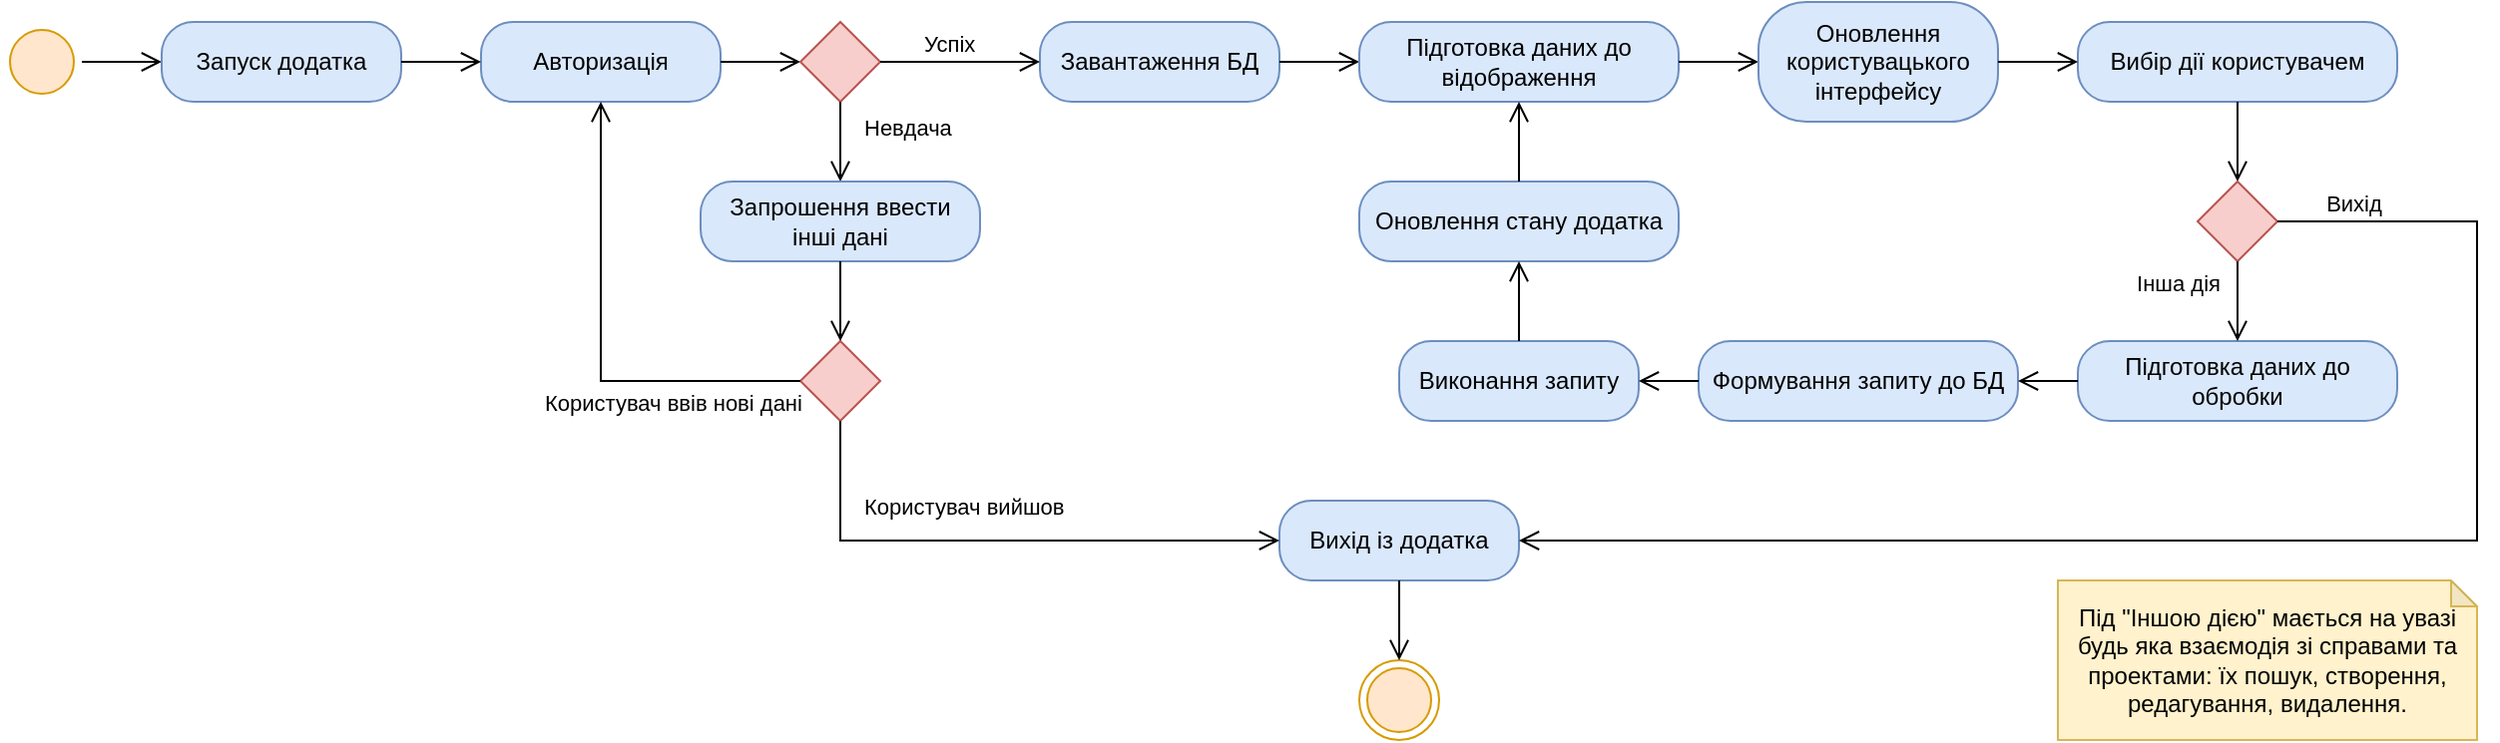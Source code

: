 <mxfile version="19.0.3" type="device"><diagram id="RS2l48q-nbAI-4W2mvSe" name="Page-1"><mxGraphModel dx="1182" dy="848" grid="1" gridSize="10" guides="1" tooltips="1" connect="1" arrows="1" fold="1" page="1" pageScale="1" pageWidth="1320" pageHeight="430" math="0" shadow="0"><root><mxCell id="0"/><mxCell id="1" parent="0"/><mxCell id="czR7oEBRaNJJN89tGoYu-2" value="" style="edgeStyle=orthogonalEdgeStyle;html=1;verticalAlign=bottom;endArrow=open;endSize=8;strokeColor=none;rounded=0;" parent="1" edge="1"><mxGeometry relative="1" as="geometry"><mxPoint x="335" y="150" as="targetPoint"/><mxPoint x="340" y="80" as="sourcePoint"/></mxGeometry></mxCell><mxCell id="czR7oEBRaNJJN89tGoYu-3" value="Авторизація" style="rounded=1;whiteSpace=wrap;html=1;arcSize=40;fillColor=#dae8fc;strokeColor=#6c8ebf;" parent="1" vertex="1"><mxGeometry x="280" y="40" width="120" height="40" as="geometry"/></mxCell><mxCell id="czR7oEBRaNJJN89tGoYu-4" value="" style="edgeStyle=orthogonalEdgeStyle;html=1;verticalAlign=bottom;endArrow=open;endSize=8;rounded=0;" parent="1" source="czR7oEBRaNJJN89tGoYu-3" target="czR7oEBRaNJJN89tGoYu-54" edge="1"><mxGeometry relative="1" as="geometry"><mxPoint x="400" y="60" as="targetPoint"/></mxGeometry></mxCell><mxCell id="czR7oEBRaNJJN89tGoYu-6" value="" style="ellipse;html=1;shape=startState;fillColor=#ffe6cc;strokeColor=#d79b00;" parent="1" vertex="1"><mxGeometry x="40" y="40" width="40" height="40" as="geometry"/></mxCell><mxCell id="czR7oEBRaNJJN89tGoYu-7" value="" style="edgeStyle=orthogonalEdgeStyle;html=1;verticalAlign=bottom;endArrow=open;endSize=8;rounded=0;" parent="1" source="czR7oEBRaNJJN89tGoYu-6" target="czR7oEBRaNJJN89tGoYu-49" edge="1"><mxGeometry relative="1" as="geometry"><mxPoint x="80" y="60" as="targetPoint"/></mxGeometry></mxCell><mxCell id="czR7oEBRaNJJN89tGoYu-13" value="Завантаження БД" style="rounded=1;whiteSpace=wrap;html=1;arcSize=40;fillColor=#dae8fc;strokeColor=#6c8ebf;" parent="1" vertex="1"><mxGeometry x="560" y="40" width="120" height="40" as="geometry"/></mxCell><mxCell id="czR7oEBRaNJJN89tGoYu-14" value="" style="edgeStyle=orthogonalEdgeStyle;html=1;verticalAlign=bottom;endArrow=open;endSize=8;rounded=0;" parent="1" source="czR7oEBRaNJJN89tGoYu-13" edge="1"><mxGeometry relative="1" as="geometry"><mxPoint x="720" y="60" as="targetPoint"/></mxGeometry></mxCell><mxCell id="czR7oEBRaNJJN89tGoYu-15" value="Підготовка даних до відображення" style="rounded=1;whiteSpace=wrap;html=1;arcSize=40;fillColor=#dae8fc;strokeColor=#6c8ebf;" parent="1" vertex="1"><mxGeometry x="720" y="40" width="160" height="40" as="geometry"/></mxCell><mxCell id="czR7oEBRaNJJN89tGoYu-16" value="" style="edgeStyle=orthogonalEdgeStyle;html=1;verticalAlign=bottom;endArrow=open;endSize=8;rounded=0;" parent="1" source="czR7oEBRaNJJN89tGoYu-15" target="czR7oEBRaNJJN89tGoYu-31" edge="1"><mxGeometry relative="1" as="geometry"><mxPoint x="960" y="60" as="targetPoint"/></mxGeometry></mxCell><mxCell id="czR7oEBRaNJJN89tGoYu-28" value="Вихід із додатка" style="rounded=1;whiteSpace=wrap;html=1;arcSize=40;fillColor=#dae8fc;strokeColor=#6c8ebf;" parent="1" vertex="1"><mxGeometry x="680" y="280" width="120" height="40" as="geometry"/></mxCell><mxCell id="czR7oEBRaNJJN89tGoYu-29" value="" style="ellipse;html=1;shape=endState;fillColor=#ffe6cc;strokeColor=#d79b00;" parent="1" vertex="1"><mxGeometry x="720" y="360" width="40" height="40" as="geometry"/></mxCell><mxCell id="czR7oEBRaNJJN89tGoYu-30" value="" style="edgeStyle=orthogonalEdgeStyle;html=1;verticalAlign=bottom;endArrow=open;endSize=8;rounded=0;" parent="1" source="czR7oEBRaNJJN89tGoYu-28" target="czR7oEBRaNJJN89tGoYu-29" edge="1"><mxGeometry relative="1" as="geometry"><mxPoint x="750" y="210" as="targetPoint"/><mxPoint x="750" y="170" as="sourcePoint"/></mxGeometry></mxCell><mxCell id="czR7oEBRaNJJN89tGoYu-31" value="Оновлення користувацького інтерфейсу" style="rounded=1;whiteSpace=wrap;html=1;arcSize=40;fillColor=#dae8fc;strokeColor=#6c8ebf;" parent="1" vertex="1"><mxGeometry x="920" y="30" width="120" height="60" as="geometry"/></mxCell><mxCell id="czR7oEBRaNJJN89tGoYu-32" value="Вибір дії користувачем" style="rounded=1;whiteSpace=wrap;html=1;arcSize=40;fillColor=#dae8fc;strokeColor=#6c8ebf;" parent="1" vertex="1"><mxGeometry x="1080" y="40" width="160" height="40" as="geometry"/></mxCell><mxCell id="czR7oEBRaNJJN89tGoYu-33" value="" style="edgeStyle=orthogonalEdgeStyle;html=1;verticalAlign=bottom;endArrow=open;endSize=8;rounded=0;" parent="1" source="czR7oEBRaNJJN89tGoYu-31" target="czR7oEBRaNJJN89tGoYu-32" edge="1"><mxGeometry relative="1" as="geometry"><mxPoint x="930" y="70" as="targetPoint"/><mxPoint x="890" y="70" as="sourcePoint"/></mxGeometry></mxCell><mxCell id="czR7oEBRaNJJN89tGoYu-34" value="Підготовка даних до обробки" style="rounded=1;whiteSpace=wrap;html=1;arcSize=40;fillColor=#dae8fc;strokeColor=#6c8ebf;" parent="1" vertex="1"><mxGeometry x="1080" y="200" width="160" height="40" as="geometry"/></mxCell><mxCell id="czR7oEBRaNJJN89tGoYu-35" value="" style="edgeStyle=orthogonalEdgeStyle;html=1;verticalAlign=bottom;endArrow=open;endSize=8;rounded=0;" parent="1" source="czR7oEBRaNJJN89tGoYu-32" target="czR7oEBRaNJJN89tGoYu-43" edge="1"><mxGeometry relative="1" as="geometry"><mxPoint x="1160" y="120" as="targetPoint"/><mxPoint x="1050" y="70" as="sourcePoint"/></mxGeometry></mxCell><mxCell id="czR7oEBRaNJJN89tGoYu-36" value="Формування запиту до БД" style="rounded=1;whiteSpace=wrap;html=1;arcSize=40;fillColor=#dae8fc;strokeColor=#6c8ebf;" parent="1" vertex="1"><mxGeometry x="890" y="200" width="160" height="40" as="geometry"/></mxCell><mxCell id="czR7oEBRaNJJN89tGoYu-37" value="" style="edgeStyle=orthogonalEdgeStyle;html=1;verticalAlign=bottom;endArrow=open;endSize=8;rounded=0;" parent="1" source="czR7oEBRaNJJN89tGoYu-34" target="czR7oEBRaNJJN89tGoYu-36" edge="1"><mxGeometry relative="1" as="geometry"><mxPoint x="1170" y="210" as="targetPoint"/><mxPoint x="1170" y="170" as="sourcePoint"/></mxGeometry></mxCell><mxCell id="czR7oEBRaNJJN89tGoYu-38" value="Виконання запиту" style="rounded=1;whiteSpace=wrap;html=1;arcSize=40;fillColor=#dae8fc;strokeColor=#6c8ebf;" parent="1" vertex="1"><mxGeometry x="740" y="200" width="120" height="40" as="geometry"/></mxCell><mxCell id="czR7oEBRaNJJN89tGoYu-39" value="" style="edgeStyle=orthogonalEdgeStyle;html=1;verticalAlign=bottom;endArrow=open;endSize=8;rounded=0;" parent="1" source="czR7oEBRaNJJN89tGoYu-36" target="czR7oEBRaNJJN89tGoYu-38" edge="1"><mxGeometry relative="1" as="geometry"><mxPoint x="1170" y="290" as="targetPoint"/><mxPoint x="1170" y="250" as="sourcePoint"/></mxGeometry></mxCell><mxCell id="czR7oEBRaNJJN89tGoYu-40" value="Оновлення стану додатка" style="rounded=1;whiteSpace=wrap;html=1;arcSize=40;fillColor=#dae8fc;strokeColor=#6c8ebf;" parent="1" vertex="1"><mxGeometry x="720" y="120" width="160" height="40" as="geometry"/></mxCell><mxCell id="czR7oEBRaNJJN89tGoYu-41" value="" style="edgeStyle=orthogonalEdgeStyle;html=1;verticalAlign=bottom;endArrow=open;endSize=8;rounded=0;" parent="1" source="czR7oEBRaNJJN89tGoYu-38" target="czR7oEBRaNJJN89tGoYu-40" edge="1"><mxGeometry relative="1" as="geometry"><mxPoint x="1050" y="310" as="targetPoint"/><mxPoint x="1090" y="310" as="sourcePoint"/></mxGeometry></mxCell><mxCell id="czR7oEBRaNJJN89tGoYu-42" value="" style="edgeStyle=orthogonalEdgeStyle;html=1;verticalAlign=bottom;endArrow=open;endSize=8;rounded=0;" parent="1" source="czR7oEBRaNJJN89tGoYu-40" target="czR7oEBRaNJJN89tGoYu-15" edge="1"><mxGeometry relative="1" as="geometry"><mxPoint x="890" y="230" as="targetPoint"/><mxPoint x="930" y="230" as="sourcePoint"/></mxGeometry></mxCell><mxCell id="czR7oEBRaNJJN89tGoYu-43" value="" style="rhombus;whiteSpace=wrap;html=1;fillColor=#f8cecc;strokeColor=#b85450;" parent="1" vertex="1"><mxGeometry x="1140" y="120" width="40" height="40" as="geometry"/></mxCell><mxCell id="czR7oEBRaNJJN89tGoYu-45" value="Інша дія" style="edgeStyle=orthogonalEdgeStyle;html=1;verticalAlign=bottom;endArrow=open;endSize=8;rounded=0;" parent="1" source="czR7oEBRaNJJN89tGoYu-43" target="czR7oEBRaNJJN89tGoYu-34" edge="1"><mxGeometry y="-30" relative="1" as="geometry"><mxPoint x="1170" y="130" as="targetPoint"/><mxPoint x="1170" y="90" as="sourcePoint"/><mxPoint as="offset"/></mxGeometry></mxCell><mxCell id="czR7oEBRaNJJN89tGoYu-48" value="Вихід" style="edgeStyle=orthogonalEdgeStyle;html=1;verticalAlign=bottom;endArrow=open;endSize=8;rounded=0;" parent="1" source="czR7oEBRaNJJN89tGoYu-43" target="czR7oEBRaNJJN89tGoYu-28" edge="1"><mxGeometry x="-0.898" relative="1" as="geometry"><mxPoint x="1330" y="210" as="targetPoint"/><mxPoint x="1330" y="170" as="sourcePoint"/><Array as="points"><mxPoint x="1280" y="140"/><mxPoint x="1280" y="300"/></Array><mxPoint as="offset"/></mxGeometry></mxCell><mxCell id="czR7oEBRaNJJN89tGoYu-49" value="Запуск додатка" style="rounded=1;whiteSpace=wrap;html=1;arcSize=40;fillColor=#dae8fc;strokeColor=#6c8ebf;" parent="1" vertex="1"><mxGeometry x="120" y="40" width="120" height="40" as="geometry"/></mxCell><mxCell id="czR7oEBRaNJJN89tGoYu-53" value="" style="edgeStyle=orthogonalEdgeStyle;html=1;verticalAlign=bottom;endArrow=open;endSize=8;rounded=0;" parent="1" source="czR7oEBRaNJJN89tGoYu-49" target="czR7oEBRaNJJN89tGoYu-3" edge="1"><mxGeometry relative="1" as="geometry"><mxPoint x="90" y="70" as="targetPoint"/><mxPoint x="50" y="70" as="sourcePoint"/></mxGeometry></mxCell><mxCell id="czR7oEBRaNJJN89tGoYu-54" value="" style="rhombus;whiteSpace=wrap;html=1;fillColor=#f8cecc;strokeColor=#b85450;" parent="1" vertex="1"><mxGeometry x="440" y="40" width="40" height="40" as="geometry"/></mxCell><mxCell id="czR7oEBRaNJJN89tGoYu-55" value="Успіх" style="edgeStyle=orthogonalEdgeStyle;html=1;align=left;verticalAlign=bottom;endArrow=open;endSize=8;rounded=0;" parent="1" source="czR7oEBRaNJJN89tGoYu-54" target="czR7oEBRaNJJN89tGoYu-13" edge="1"><mxGeometry x="-0.5" relative="1" as="geometry"><mxPoint x="890" y="70" as="targetPoint"/><mxPoint x="770" y="70" as="sourcePoint"/><mxPoint as="offset"/></mxGeometry></mxCell><mxCell id="czR7oEBRaNJJN89tGoYu-58" value="Невдача" style="edgeStyle=orthogonalEdgeStyle;html=1;align=left;verticalAlign=top;endArrow=open;endSize=8;rounded=0;" parent="1" source="czR7oEBRaNJJN89tGoYu-54" target="czR7oEBRaNJJN89tGoYu-60" edge="1"><mxGeometry x="-1" y="10" relative="1" as="geometry"><mxPoint x="460" y="120" as="targetPoint"/><mxPoint x="750" y="90" as="sourcePoint"/><mxPoint as="offset"/></mxGeometry></mxCell><mxCell id="czR7oEBRaNJJN89tGoYu-60" value="Запрошення ввести&lt;br&gt;інші дані" style="rounded=1;whiteSpace=wrap;html=1;arcSize=40;fillColor=#dae8fc;strokeColor=#6c8ebf;" parent="1" vertex="1"><mxGeometry x="390" y="120" width="140" height="40" as="geometry"/></mxCell><mxCell id="czR7oEBRaNJJN89tGoYu-62" value="" style="rhombus;whiteSpace=wrap;html=1;fillColor=#f8cecc;strokeColor=#b85450;" parent="1" vertex="1"><mxGeometry x="440" y="200" width="40" height="40" as="geometry"/></mxCell><mxCell id="czR7oEBRaNJJN89tGoYu-63" value="" style="edgeStyle=orthogonalEdgeStyle;html=1;verticalAlign=bottom;endArrow=open;endSize=8;rounded=0;" parent="1" source="czR7oEBRaNJJN89tGoYu-60" target="czR7oEBRaNJJN89tGoYu-62" edge="1"><mxGeometry relative="1" as="geometry"><mxPoint x="750" y="290" as="targetPoint"/><mxPoint x="750" y="250" as="sourcePoint"/></mxGeometry></mxCell><mxCell id="czR7oEBRaNJJN89tGoYu-64" value="Користувач вийшов" style="edgeStyle=orthogonalEdgeStyle;html=1;align=left;verticalAlign=top;endArrow=open;endSize=8;rounded=0;" parent="1" source="czR7oEBRaNJJN89tGoYu-62" target="czR7oEBRaNJJN89tGoYu-28" edge="1"><mxGeometry x="-0.785" y="10" relative="1" as="geometry"><mxPoint x="750" y="370" as="targetPoint"/><mxPoint x="750" y="330" as="sourcePoint"/><Array as="points"><mxPoint x="600" y="300"/><mxPoint x="600" y="300"/></Array><mxPoint as="offset"/></mxGeometry></mxCell><mxCell id="czR7oEBRaNJJN89tGoYu-65" value="Користувач ввів нові дані" style="edgeStyle=orthogonalEdgeStyle;html=1;align=left;verticalAlign=bottom;endArrow=open;endSize=8;rounded=0;" parent="1" source="czR7oEBRaNJJN89tGoYu-62" target="czR7oEBRaNJJN89tGoYu-3" edge="1"><mxGeometry x="-0.167" y="36" relative="1" as="geometry"><mxPoint x="630" y="90" as="targetPoint"/><mxPoint x="730" y="310" as="sourcePoint"/><mxPoint x="6" y="20" as="offset"/></mxGeometry></mxCell><mxCell id="czR7oEBRaNJJN89tGoYu-66" value="Під &quot;Іншою дією&quot; мається на увазі будь яка взаємодія зі справами та проектами: їх пошук, створення, редагування, видалення." style="shape=note;whiteSpace=wrap;html=1;backgroundOutline=1;darkOpacity=0.05;strokeColor=#d6b656;fillColor=#fff2cc;size=13;" parent="1" vertex="1"><mxGeometry x="1070" y="320" width="210" height="80" as="geometry"/></mxCell></root></mxGraphModel></diagram></mxfile>